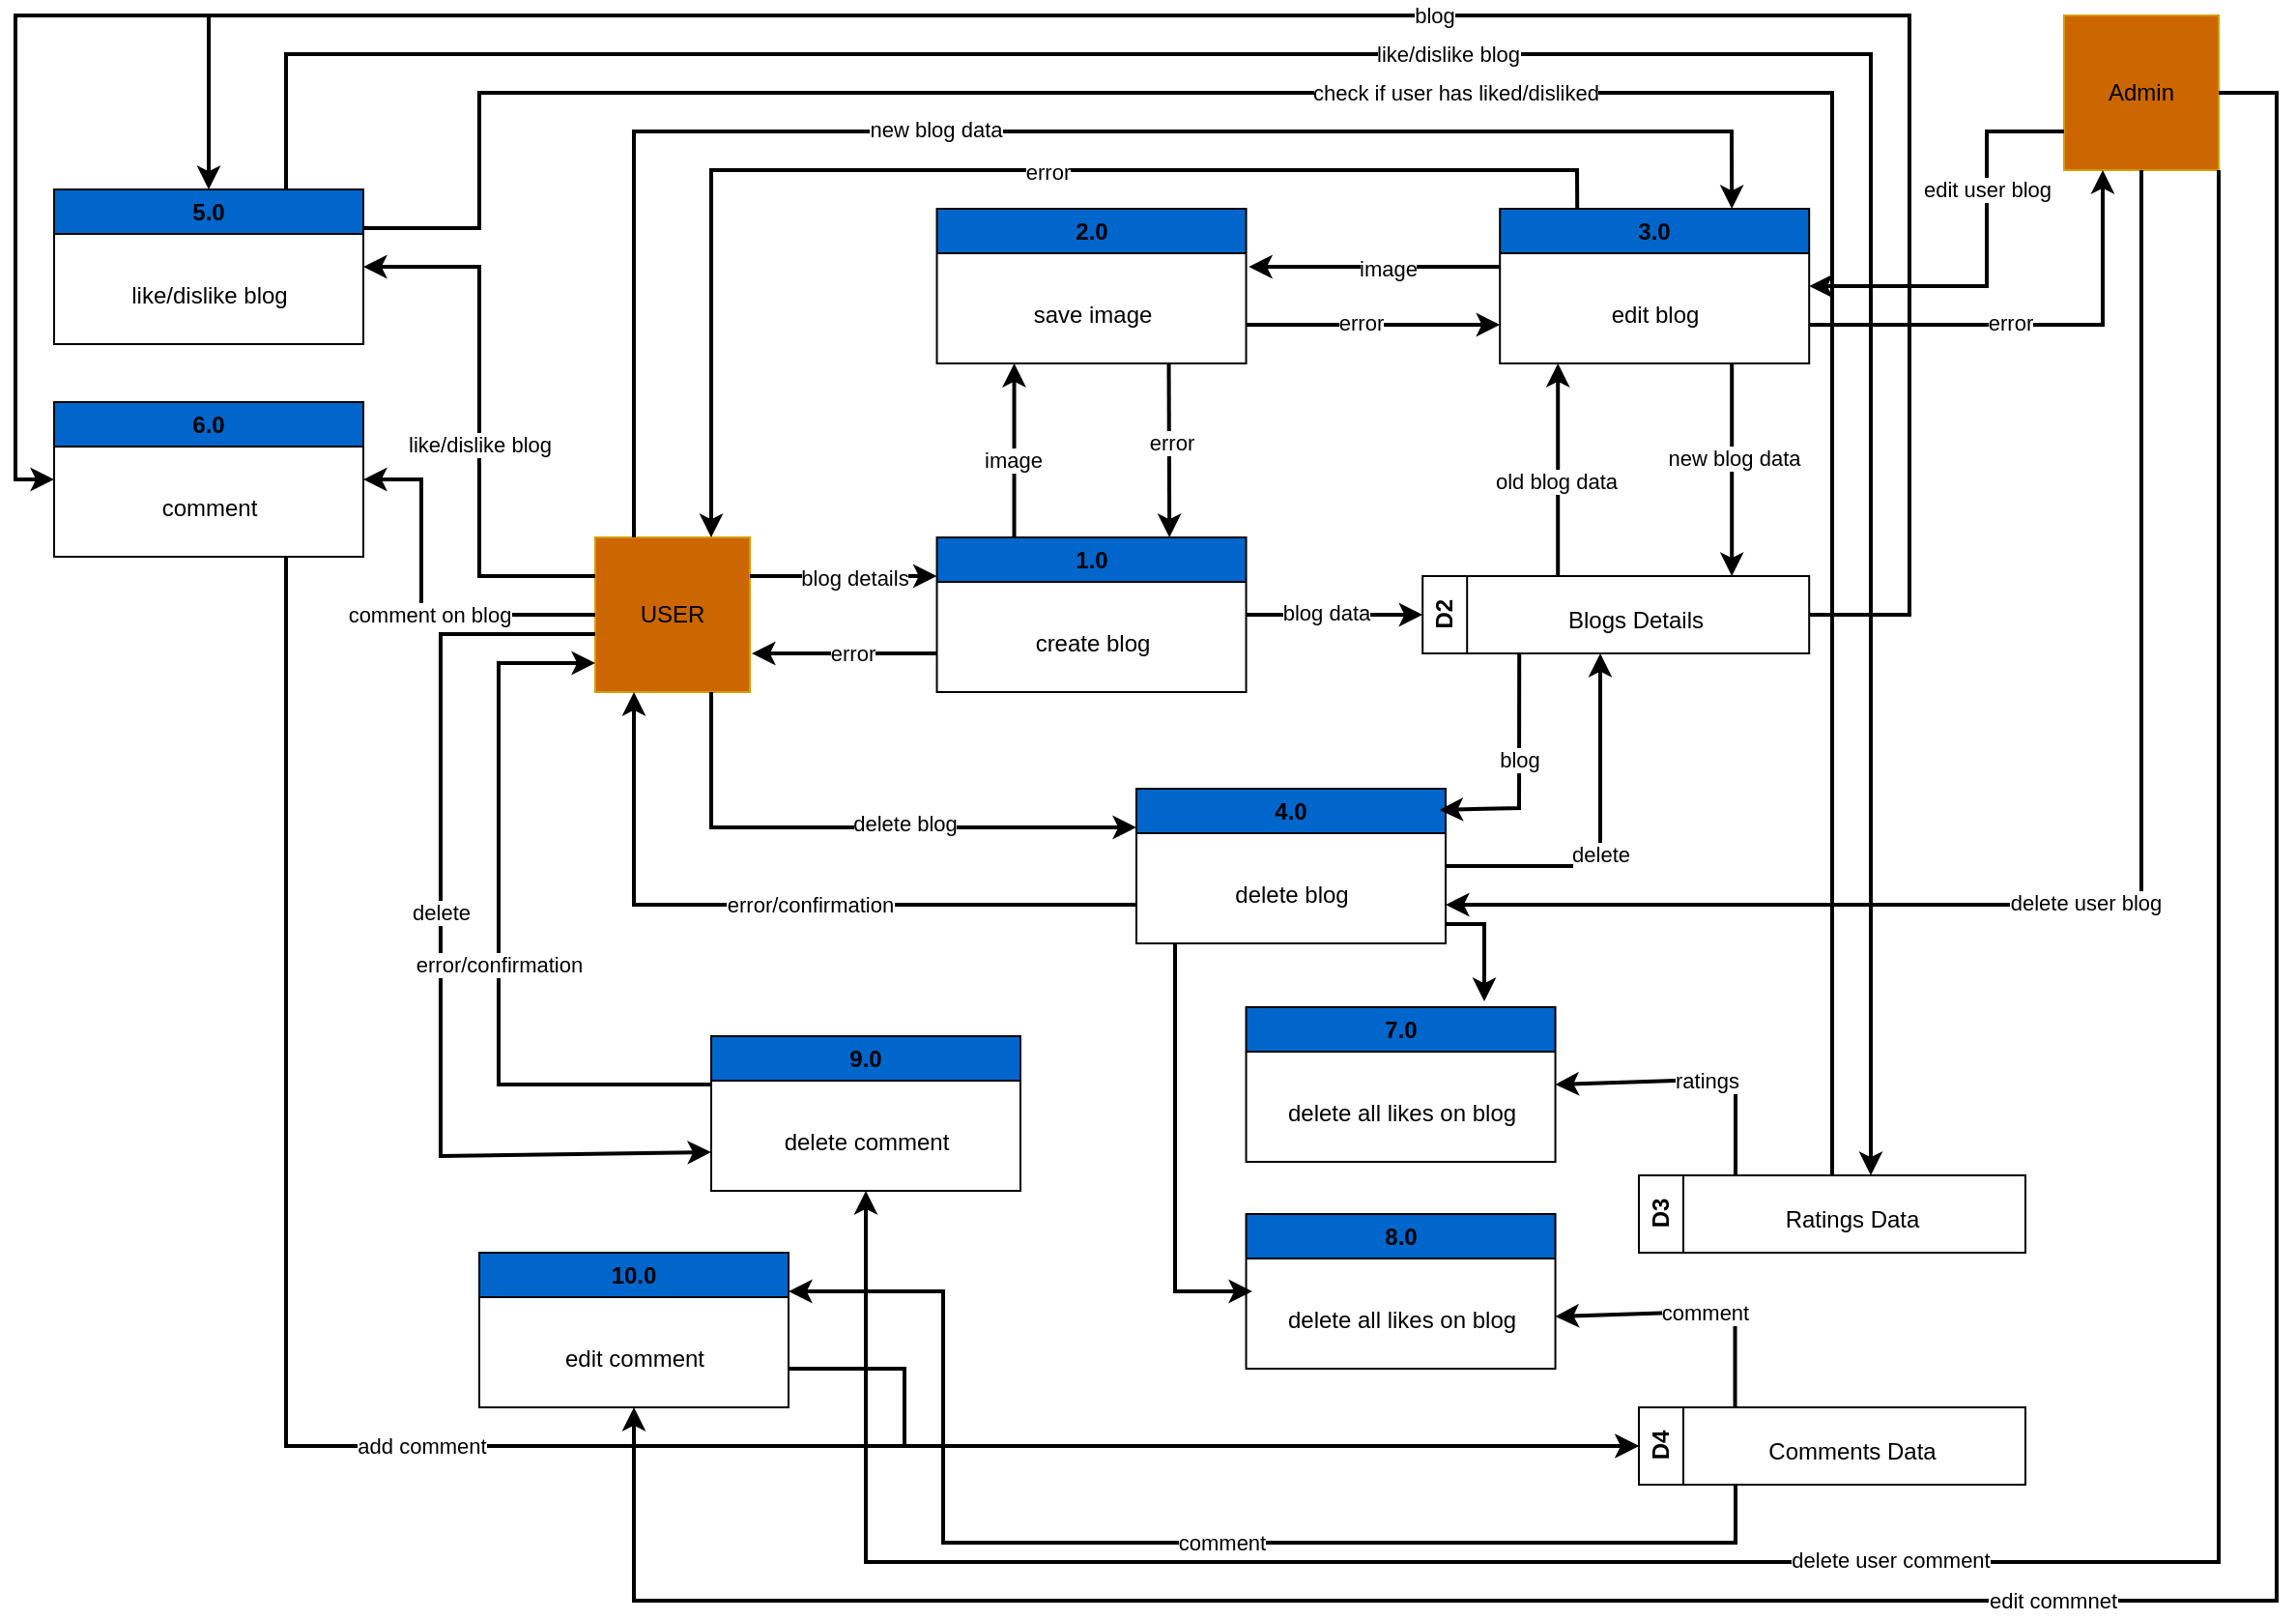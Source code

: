 <mxfile version="22.0.4" type="onedrive">
  <diagram name="Page-1" id="2JFDs4tLf4XPl8ZN76HY">
    <mxGraphModel grid="1" page="1" gridSize="10" guides="1" tooltips="1" connect="1" arrows="1" fold="1" pageScale="1" pageWidth="1654" pageHeight="1169" math="0" shadow="0">
      <root>
        <mxCell id="0" />
        <mxCell id="1" parent="0" />
        <mxCell id="KOn1nOkOw1SVRUnO-NM9-1" value="USER" style="whiteSpace=wrap;html=1;aspect=fixed;fillColor=#CC6600;strokeColor=#d79b00;" vertex="1" parent="1">
          <mxGeometry x="320" y="350" width="80" height="80" as="geometry" />
        </mxCell>
        <mxCell id="KOn1nOkOw1SVRUnO-NM9-2" value="" style="endArrow=classic;html=1;rounded=0;exitX=1;exitY=0.5;exitDx=0;exitDy=0;strokeWidth=2;entryX=0;entryY=0.25;entryDx=0;entryDy=0;" edge="1" parent="1" target="KOn1nOkOw1SVRUnO-NM9-6">
          <mxGeometry width="50" height="50" relative="1" as="geometry">
            <mxPoint x="400" y="370" as="sourcePoint" />
            <mxPoint x="600" y="370" as="targetPoint" />
            <Array as="points">
              <mxPoint x="480" y="370" />
            </Array>
          </mxGeometry>
        </mxCell>
        <mxCell id="KOn1nOkOw1SVRUnO-NM9-104" value="blog details" style="edgeLabel;html=1;align=center;verticalAlign=middle;resizable=0;points=[];" connectable="0" vertex="1" parent="KOn1nOkOw1SVRUnO-NM9-2">
          <mxGeometry x="0.105" y="-1" relative="1" as="geometry">
            <mxPoint as="offset" />
          </mxGeometry>
        </mxCell>
        <mxCell id="KOn1nOkOw1SVRUnO-NM9-6" value="1.0" style="swimlane;whiteSpace=wrap;html=1;fillColor=#0066CC;" vertex="1" parent="1">
          <mxGeometry x="496.77" y="350" width="160" height="80" as="geometry" />
        </mxCell>
        <mxCell id="KOn1nOkOw1SVRUnO-NM9-7" value="create blog" style="text;html=1;align=center;verticalAlign=middle;resizable=0;points=[];autosize=1;strokeColor=none;fillColor=none;" vertex="1" parent="KOn1nOkOw1SVRUnO-NM9-6">
          <mxGeometry x="40" y="40" width="80" height="30" as="geometry" />
        </mxCell>
        <mxCell id="KOn1nOkOw1SVRUnO-NM9-70" value="Admin" style="whiteSpace=wrap;html=1;aspect=fixed;fillColor=#CC6600;strokeColor=#d79b00;" vertex="1" parent="1">
          <mxGeometry x="1080" y="80" width="80" height="80" as="geometry" />
        </mxCell>
        <mxCell id="KOn1nOkOw1SVRUnO-NM9-95" value="D2" style="swimlane;horizontal=0;whiteSpace=wrap;html=1;startSize=23;" vertex="1" parent="1">
          <mxGeometry x="748.1" y="370" width="200" height="40" as="geometry" />
        </mxCell>
        <mxCell id="KOn1nOkOw1SVRUnO-NM9-96" value="Blogs Details" style="text;html=1;align=center;verticalAlign=middle;resizable=0;points=[];autosize=1;strokeColor=none;fillColor=none;" vertex="1" parent="1">
          <mxGeometry x="813.1" y="378" width="90" height="30" as="geometry" />
        </mxCell>
        <mxCell id="KOn1nOkOw1SVRUnO-NM9-100" value="D3" style="swimlane;horizontal=0;whiteSpace=wrap;html=1;startSize=23;" vertex="1" parent="1">
          <mxGeometry x="860" y="680" width="200" height="40" as="geometry" />
        </mxCell>
        <mxCell id="KOn1nOkOw1SVRUnO-NM9-101" value="Ratings Data" style="text;html=1;align=center;verticalAlign=middle;resizable=0;points=[];autosize=1;strokeColor=none;fillColor=none;" vertex="1" parent="1">
          <mxGeometry x="925" y="688" width="90" height="30" as="geometry" />
        </mxCell>
        <mxCell id="KOn1nOkOw1SVRUnO-NM9-102" value="D4" style="swimlane;horizontal=0;whiteSpace=wrap;html=1;startSize=23;" vertex="1" parent="1">
          <mxGeometry x="860" y="800" width="200" height="40" as="geometry" />
        </mxCell>
        <mxCell id="KOn1nOkOw1SVRUnO-NM9-103" value="Comments Data" style="text;html=1;align=center;verticalAlign=middle;resizable=0;points=[];autosize=1;strokeColor=none;fillColor=none;" vertex="1" parent="1">
          <mxGeometry x="915" y="808" width="110" height="30" as="geometry" />
        </mxCell>
        <mxCell id="KOn1nOkOw1SVRUnO-NM9-107" value="" style="endArrow=none;html=1;rounded=0;exitX=1;exitY=0.5;exitDx=0;exitDy=0;strokeWidth=2;endFill=0;startArrow=classic;startFill=1;entryX=0;entryY=0.75;entryDx=0;entryDy=0;" edge="1" parent="1" target="KOn1nOkOw1SVRUnO-NM9-6">
          <mxGeometry width="50" height="50" relative="1" as="geometry">
            <mxPoint x="401" y="410" as="sourcePoint" />
            <mxPoint x="410" y="490" as="targetPoint" />
            <Array as="points">
              <mxPoint x="481" y="410" />
            </Array>
          </mxGeometry>
        </mxCell>
        <mxCell id="KOn1nOkOw1SVRUnO-NM9-139" value="error" style="edgeLabel;html=1;align=center;verticalAlign=middle;resizable=0;points=[];" connectable="0" vertex="1" parent="KOn1nOkOw1SVRUnO-NM9-107">
          <mxGeometry x="0.087" relative="1" as="geometry">
            <mxPoint as="offset" />
          </mxGeometry>
        </mxCell>
        <mxCell id="KOn1nOkOw1SVRUnO-NM9-110" value="2.0" style="swimlane;whiteSpace=wrap;html=1;fillColor=#0066CC;" vertex="1" parent="1">
          <mxGeometry x="496.77" y="180" width="160" height="80" as="geometry" />
        </mxCell>
        <mxCell id="KOn1nOkOw1SVRUnO-NM9-111" value="save image" style="text;html=1;align=center;verticalAlign=middle;resizable=0;points=[];autosize=1;strokeColor=none;fillColor=none;" vertex="1" parent="KOn1nOkOw1SVRUnO-NM9-110">
          <mxGeometry x="40" y="40" width="80" height="30" as="geometry" />
        </mxCell>
        <mxCell id="KOn1nOkOw1SVRUnO-NM9-112" value="3.0" style="swimlane;whiteSpace=wrap;html=1;fillColor=#0066CC;" vertex="1" parent="1">
          <mxGeometry x="788.1" y="180" width="160" height="80" as="geometry" />
        </mxCell>
        <mxCell id="KOn1nOkOw1SVRUnO-NM9-113" value="edit blog" style="text;html=1;align=center;verticalAlign=middle;resizable=0;points=[];autosize=1;strokeColor=none;fillColor=none;" vertex="1" parent="KOn1nOkOw1SVRUnO-NM9-112">
          <mxGeometry x="45" y="40" width="70" height="30" as="geometry" />
        </mxCell>
        <mxCell id="KOn1nOkOw1SVRUnO-NM9-114" value="" style="endArrow=none;html=1;rounded=0;strokeWidth=2;entryX=0.75;entryY=1;entryDx=0;entryDy=0;endFill=0;startArrow=classic;startFill=1;" edge="1" parent="1" target="KOn1nOkOw1SVRUnO-NM9-110">
          <mxGeometry width="50" height="50" relative="1" as="geometry">
            <mxPoint x="617.1" y="350" as="sourcePoint" />
            <mxPoint x="837.1" y="336.67" as="targetPoint" />
            <Array as="points" />
          </mxGeometry>
        </mxCell>
        <mxCell id="KOn1nOkOw1SVRUnO-NM9-115" value="error" style="edgeLabel;html=1;align=center;verticalAlign=middle;resizable=0;points=[];" connectable="0" vertex="1" parent="KOn1nOkOw1SVRUnO-NM9-114">
          <mxGeometry x="0.105" y="-1" relative="1" as="geometry">
            <mxPoint as="offset" />
          </mxGeometry>
        </mxCell>
        <mxCell id="KOn1nOkOw1SVRUnO-NM9-116" value="" style="endArrow=none;html=1;rounded=0;exitX=0.25;exitY=1;exitDx=0;exitDy=0;strokeWidth=2;entryX=0.25;entryY=0;entryDx=0;entryDy=0;endFill=0;startArrow=classic;startFill=1;" edge="1" parent="1" source="KOn1nOkOw1SVRUnO-NM9-110" target="KOn1nOkOw1SVRUnO-NM9-6">
          <mxGeometry width="50" height="50" relative="1" as="geometry">
            <mxPoint x="398.1" y="290" as="sourcePoint" />
            <mxPoint x="547.1" y="290" as="targetPoint" />
            <Array as="points" />
          </mxGeometry>
        </mxCell>
        <mxCell id="KOn1nOkOw1SVRUnO-NM9-117" value="image" style="edgeLabel;html=1;align=center;verticalAlign=middle;resizable=0;points=[];" connectable="0" vertex="1" parent="KOn1nOkOw1SVRUnO-NM9-116">
          <mxGeometry x="0.105" y="-1" relative="1" as="geometry">
            <mxPoint as="offset" />
          </mxGeometry>
        </mxCell>
        <mxCell id="KOn1nOkOw1SVRUnO-NM9-124" value="" style="endArrow=none;html=1;rounded=0;strokeWidth=2;endFill=0;startArrow=classic;startFill=1;" edge="1" parent="1">
          <mxGeometry width="50" height="50" relative="1" as="geometry">
            <mxPoint x="658.1" y="210" as="sourcePoint" />
            <mxPoint x="788.1" y="210" as="targetPoint" />
            <Array as="points" />
          </mxGeometry>
        </mxCell>
        <mxCell id="KOn1nOkOw1SVRUnO-NM9-125" value="image" style="edgeLabel;html=1;align=center;verticalAlign=middle;resizable=0;points=[];" connectable="0" vertex="1" parent="KOn1nOkOw1SVRUnO-NM9-124">
          <mxGeometry x="0.105" y="-1" relative="1" as="geometry">
            <mxPoint as="offset" />
          </mxGeometry>
        </mxCell>
        <mxCell id="KOn1nOkOw1SVRUnO-NM9-126" value="" style="endArrow=none;html=1;rounded=0;strokeWidth=2;entryX=1;entryY=0.75;entryDx=0;entryDy=0;endFill=0;startArrow=classic;startFill=1;exitX=0;exitY=0.75;exitDx=0;exitDy=0;" edge="1" parent="1" source="KOn1nOkOw1SVRUnO-NM9-112" target="KOn1nOkOw1SVRUnO-NM9-110">
          <mxGeometry width="50" height="50" relative="1" as="geometry">
            <mxPoint x="718.1" y="310" as="sourcePoint" />
            <mxPoint x="718.1" y="220" as="targetPoint" />
            <Array as="points" />
          </mxGeometry>
        </mxCell>
        <mxCell id="KOn1nOkOw1SVRUnO-NM9-127" value="error" style="edgeLabel;html=1;align=center;verticalAlign=middle;resizable=0;points=[];" connectable="0" vertex="1" parent="KOn1nOkOw1SVRUnO-NM9-126">
          <mxGeometry x="0.105" y="-1" relative="1" as="geometry">
            <mxPoint as="offset" />
          </mxGeometry>
        </mxCell>
        <mxCell id="KOn1nOkOw1SVRUnO-NM9-128" value="" style="endArrow=none;html=1;rounded=0;strokeWidth=2;entryX=0.25;entryY=0;entryDx=0;entryDy=0;endFill=0;startArrow=classic;startFill=1;exitX=0.75;exitY=0;exitDx=0;exitDy=0;" edge="1" parent="1" source="KOn1nOkOw1SVRUnO-NM9-1" target="KOn1nOkOw1SVRUnO-NM9-112">
          <mxGeometry width="50" height="50" relative="1" as="geometry">
            <mxPoint x="1031" y="100" as="sourcePoint" />
            <mxPoint x="900" y="100" as="targetPoint" />
            <Array as="points">
              <mxPoint x="380" y="160" />
              <mxPoint x="828" y="160" />
            </Array>
          </mxGeometry>
        </mxCell>
        <mxCell id="KOn1nOkOw1SVRUnO-NM9-129" value="error" style="edgeLabel;html=1;align=center;verticalAlign=middle;resizable=0;points=[];" connectable="0" vertex="1" parent="KOn1nOkOw1SVRUnO-NM9-128">
          <mxGeometry x="0.105" y="-1" relative="1" as="geometry">
            <mxPoint as="offset" />
          </mxGeometry>
        </mxCell>
        <mxCell id="KOn1nOkOw1SVRUnO-NM9-130" value="" style="endArrow=none;html=1;rounded=0;strokeWidth=2;endFill=0;startArrow=classic;startFill=1;exitX=0.75;exitY=0;exitDx=0;exitDy=0;entryX=0.25;entryY=0;entryDx=0;entryDy=0;" edge="1" parent="1" source="KOn1nOkOw1SVRUnO-NM9-112" target="KOn1nOkOw1SVRUnO-NM9-1">
          <mxGeometry width="50" height="50" relative="1" as="geometry">
            <mxPoint x="860" y="260" as="sourcePoint" />
            <mxPoint x="520" y="80" as="targetPoint" />
            <Array as="points">
              <mxPoint x="908" y="140" />
              <mxPoint x="340" y="140" />
            </Array>
          </mxGeometry>
        </mxCell>
        <mxCell id="KOn1nOkOw1SVRUnO-NM9-131" value="new blog data" style="edgeLabel;html=1;align=center;verticalAlign=middle;resizable=0;points=[];" connectable="0" vertex="1" parent="KOn1nOkOw1SVRUnO-NM9-130">
          <mxGeometry x="0.105" y="-1" relative="1" as="geometry">
            <mxPoint as="offset" />
          </mxGeometry>
        </mxCell>
        <mxCell id="KOn1nOkOw1SVRUnO-NM9-132" value="" style="endArrow=none;html=1;rounded=0;strokeWidth=2;endFill=0;startArrow=classic;startFill=1;" edge="1" parent="1">
          <mxGeometry width="50" height="50" relative="1" as="geometry">
            <mxPoint x="818.1" y="260" as="sourcePoint" />
            <mxPoint x="818.1" y="370" as="targetPoint" />
            <Array as="points" />
          </mxGeometry>
        </mxCell>
        <mxCell id="KOn1nOkOw1SVRUnO-NM9-133" value="old blog data" style="edgeLabel;html=1;align=center;verticalAlign=middle;resizable=0;points=[];" connectable="0" vertex="1" parent="KOn1nOkOw1SVRUnO-NM9-132">
          <mxGeometry x="0.105" y="-1" relative="1" as="geometry">
            <mxPoint as="offset" />
          </mxGeometry>
        </mxCell>
        <mxCell id="KOn1nOkOw1SVRUnO-NM9-134" value="" style="endArrow=none;html=1;rounded=0;strokeWidth=2;endFill=0;startArrow=classic;startFill=1;entryX=0.75;entryY=1;entryDx=0;entryDy=0;" edge="1" parent="1" target="KOn1nOkOw1SVRUnO-NM9-112">
          <mxGeometry width="50" height="50" relative="1" as="geometry">
            <mxPoint x="908.1" y="370" as="sourcePoint" />
            <mxPoint x="898.1" y="290" as="targetPoint" />
            <Array as="points" />
          </mxGeometry>
        </mxCell>
        <mxCell id="KOn1nOkOw1SVRUnO-NM9-135" value="new blog data" style="edgeLabel;html=1;align=center;verticalAlign=middle;resizable=0;points=[];" connectable="0" vertex="1" parent="KOn1nOkOw1SVRUnO-NM9-134">
          <mxGeometry x="0.105" y="-1" relative="1" as="geometry">
            <mxPoint as="offset" />
          </mxGeometry>
        </mxCell>
        <mxCell id="KOn1nOkOw1SVRUnO-NM9-136" value="" style="endArrow=none;html=1;rounded=0;strokeWidth=2;entryX=1;entryY=0.5;entryDx=0;entryDy=0;endFill=0;startArrow=classic;startFill=1;exitX=0;exitY=0.5;exitDx=0;exitDy=0;" edge="1" parent="1" source="KOn1nOkOw1SVRUnO-NM9-95" target="KOn1nOkOw1SVRUnO-NM9-6">
          <mxGeometry width="50" height="50" relative="1" as="geometry">
            <mxPoint x="868.1" y="280" as="sourcePoint" />
            <mxPoint x="868.1" y="390" as="targetPoint" />
            <Array as="points" />
          </mxGeometry>
        </mxCell>
        <mxCell id="KOn1nOkOw1SVRUnO-NM9-137" value="blog data" style="edgeLabel;html=1;align=center;verticalAlign=middle;resizable=0;points=[];" connectable="0" vertex="1" parent="KOn1nOkOw1SVRUnO-NM9-136">
          <mxGeometry x="0.105" y="-1" relative="1" as="geometry">
            <mxPoint as="offset" />
          </mxGeometry>
        </mxCell>
        <mxCell id="KOn1nOkOw1SVRUnO-NM9-140" value="" style="endArrow=classic;html=1;rounded=0;exitX=0.75;exitY=1;exitDx=0;exitDy=0;entryX=0;entryY=0.25;entryDx=0;entryDy=0;strokeWidth=2;" edge="1" parent="1" source="KOn1nOkOw1SVRUnO-NM9-1" target="KOn1nOkOw1SVRUnO-NM9-141">
          <mxGeometry width="50" height="50" relative="1" as="geometry">
            <mxPoint x="570" y="530" as="sourcePoint" />
            <mxPoint x="500" y="500" as="targetPoint" />
            <Array as="points">
              <mxPoint x="380" y="500" />
            </Array>
          </mxGeometry>
        </mxCell>
        <mxCell id="KOn1nOkOw1SVRUnO-NM9-143" value="delete blog" style="edgeLabel;html=1;align=center;verticalAlign=middle;resizable=0;points=[];" connectable="0" vertex="1" parent="KOn1nOkOw1SVRUnO-NM9-140">
          <mxGeometry x="0.173" y="2" relative="1" as="geometry">
            <mxPoint as="offset" />
          </mxGeometry>
        </mxCell>
        <mxCell id="KOn1nOkOw1SVRUnO-NM9-141" value="4.0" style="swimlane;whiteSpace=wrap;html=1;fillColor=#0066CC;startSize=23;" vertex="1" parent="1">
          <mxGeometry x="600" y="480" width="160" height="80" as="geometry" />
        </mxCell>
        <mxCell id="KOn1nOkOw1SVRUnO-NM9-142" value="delete blog" style="text;html=1;align=center;verticalAlign=middle;resizable=0;points=[];autosize=1;strokeColor=none;fillColor=none;" vertex="1" parent="KOn1nOkOw1SVRUnO-NM9-141">
          <mxGeometry x="40" y="40" width="80" height="30" as="geometry" />
        </mxCell>
        <mxCell id="KOn1nOkOw1SVRUnO-NM9-144" value="" style="endArrow=none;html=1;rounded=0;exitX=0.25;exitY=1;exitDx=0;exitDy=0;strokeWidth=2;endFill=0;startArrow=classic;startFill=1;entryX=0;entryY=0.75;entryDx=0;entryDy=0;" edge="1" parent="1" source="KOn1nOkOw1SVRUnO-NM9-1">
          <mxGeometry width="50" height="50" relative="1" as="geometry">
            <mxPoint x="504" y="540" as="sourcePoint" />
            <mxPoint x="600" y="540" as="targetPoint" />
            <Array as="points">
              <mxPoint x="340" y="540" />
              <mxPoint x="584" y="540" />
            </Array>
          </mxGeometry>
        </mxCell>
        <mxCell id="KOn1nOkOw1SVRUnO-NM9-145" value="error/confirmation" style="edgeLabel;html=1;align=center;verticalAlign=middle;resizable=0;points=[];" connectable="0" vertex="1" parent="KOn1nOkOw1SVRUnO-NM9-144">
          <mxGeometry x="0.087" relative="1" as="geometry">
            <mxPoint as="offset" />
          </mxGeometry>
        </mxCell>
        <mxCell id="KOn1nOkOw1SVRUnO-NM9-146" value="" style="endArrow=none;html=1;rounded=0;strokeWidth=2;endFill=0;startArrow=classic;startFill=1;entryX=0.25;entryY=1;entryDx=0;entryDy=0;exitX=0.98;exitY=0.137;exitDx=0;exitDy=0;exitPerimeter=0;" edge="1" parent="1" source="KOn1nOkOw1SVRUnO-NM9-141" target="KOn1nOkOw1SVRUnO-NM9-95">
          <mxGeometry width="50" height="50" relative="1" as="geometry">
            <mxPoint x="760" y="510" as="sourcePoint" />
            <mxPoint x="800" y="420" as="targetPoint" />
            <Array as="points">
              <mxPoint x="798" y="490" />
            </Array>
          </mxGeometry>
        </mxCell>
        <mxCell id="KOn1nOkOw1SVRUnO-NM9-147" value="blog" style="edgeLabel;html=1;align=center;verticalAlign=middle;resizable=0;points=[];" connectable="0" vertex="1" parent="KOn1nOkOw1SVRUnO-NM9-146">
          <mxGeometry x="0.087" relative="1" as="geometry">
            <mxPoint as="offset" />
          </mxGeometry>
        </mxCell>
        <mxCell id="KOn1nOkOw1SVRUnO-NM9-148" value="" style="endArrow=none;html=1;rounded=0;strokeWidth=2;endFill=0;startArrow=classic;startFill=1;entryX=1;entryY=0.5;entryDx=0;entryDy=0;" edge="1" parent="1" target="KOn1nOkOw1SVRUnO-NM9-141">
          <mxGeometry width="50" height="50" relative="1" as="geometry">
            <mxPoint x="840" y="410" as="sourcePoint" />
            <mxPoint x="527" y="440" as="targetPoint" />
            <Array as="points">
              <mxPoint x="840" y="520" />
            </Array>
          </mxGeometry>
        </mxCell>
        <mxCell id="KOn1nOkOw1SVRUnO-NM9-149" value="delete" style="edgeLabel;html=1;align=center;verticalAlign=middle;resizable=0;points=[];" connectable="0" vertex="1" parent="KOn1nOkOw1SVRUnO-NM9-148">
          <mxGeometry x="0.087" relative="1" as="geometry">
            <mxPoint as="offset" />
          </mxGeometry>
        </mxCell>
        <mxCell id="KOn1nOkOw1SVRUnO-NM9-150" value="" style="endArrow=none;html=1;rounded=0;strokeWidth=2;endFill=0;startArrow=classic;startFill=1;entryX=0;entryY=0.25;entryDx=0;entryDy=0;" edge="1" parent="1" target="KOn1nOkOw1SVRUnO-NM9-1">
          <mxGeometry width="50" height="50" relative="1" as="geometry">
            <mxPoint x="200" y="210" as="sourcePoint" />
            <mxPoint x="320" y="370" as="targetPoint" />
            <Array as="points">
              <mxPoint x="260" y="210" />
              <mxPoint x="260" y="370" />
              <mxPoint x="304" y="370" />
            </Array>
          </mxGeometry>
        </mxCell>
        <mxCell id="KOn1nOkOw1SVRUnO-NM9-151" value="like/dislike blog" style="edgeLabel;html=1;align=center;verticalAlign=middle;resizable=0;points=[];" connectable="0" vertex="1" parent="KOn1nOkOw1SVRUnO-NM9-150">
          <mxGeometry x="0.087" relative="1" as="geometry">
            <mxPoint as="offset" />
          </mxGeometry>
        </mxCell>
        <mxCell id="KOn1nOkOw1SVRUnO-NM9-152" value="5.0" style="swimlane;whiteSpace=wrap;html=1;fillColor=#0066CC;startSize=23;" vertex="1" parent="1">
          <mxGeometry x="40" y="170" width="160" height="80" as="geometry" />
        </mxCell>
        <mxCell id="KOn1nOkOw1SVRUnO-NM9-153" value="like/dislike blog" style="text;html=1;align=center;verticalAlign=middle;resizable=0;points=[];autosize=1;strokeColor=none;fillColor=none;" vertex="1" parent="KOn1nOkOw1SVRUnO-NM9-152">
          <mxGeometry x="30" y="40" width="100" height="30" as="geometry" />
        </mxCell>
        <mxCell id="KOn1nOkOw1SVRUnO-NM9-154" value="" style="endArrow=none;html=1;rounded=0;strokeWidth=2;endFill=0;startArrow=none;startFill=0;entryX=1;entryY=0.25;entryDx=0;entryDy=0;exitX=0.5;exitY=0;exitDx=0;exitDy=0;" edge="1" parent="1" source="KOn1nOkOw1SVRUnO-NM9-100" target="KOn1nOkOw1SVRUnO-NM9-152">
          <mxGeometry width="50" height="50" relative="1" as="geometry">
            <mxPoint x="960" y="550" as="sourcePoint" />
            <mxPoint x="240" y="170" as="targetPoint" />
            <Array as="points">
              <mxPoint x="960" y="120" />
              <mxPoint x="730" y="120" />
              <mxPoint x="260" y="120" />
              <mxPoint x="260" y="190" />
            </Array>
          </mxGeometry>
        </mxCell>
        <mxCell id="KOn1nOkOw1SVRUnO-NM9-155" value="check if user has liked/disliked" style="edgeLabel;html=1;align=center;verticalAlign=middle;resizable=0;points=[];" connectable="0" vertex="1" parent="KOn1nOkOw1SVRUnO-NM9-154">
          <mxGeometry x="0.087" relative="1" as="geometry">
            <mxPoint as="offset" />
          </mxGeometry>
        </mxCell>
        <mxCell id="KOn1nOkOw1SVRUnO-NM9-158" value="" style="endArrow=none;html=1;rounded=0;strokeWidth=2;endFill=0;startArrow=classic;startFill=1;entryX=0.75;entryY=0;entryDx=0;entryDy=0;" edge="1" parent="1" target="KOn1nOkOw1SVRUnO-NM9-152">
          <mxGeometry width="50" height="50" relative="1" as="geometry">
            <mxPoint x="980" y="680" as="sourcePoint" />
            <mxPoint x="180" y="130" as="targetPoint" />
            <Array as="points">
              <mxPoint x="980" y="100" />
              <mxPoint x="160" y="100" />
            </Array>
          </mxGeometry>
        </mxCell>
        <mxCell id="KOn1nOkOw1SVRUnO-NM9-159" value="like/dislike blog" style="edgeLabel;html=1;align=center;verticalAlign=middle;resizable=0;points=[];" connectable="0" vertex="1" parent="KOn1nOkOw1SVRUnO-NM9-158">
          <mxGeometry x="0.087" relative="1" as="geometry">
            <mxPoint as="offset" />
          </mxGeometry>
        </mxCell>
        <mxCell id="KOn1nOkOw1SVRUnO-NM9-160" value="" style="endArrow=none;html=1;rounded=0;strokeWidth=2;endFill=0;startArrow=classic;startFill=1;entryX=1;entryY=0.5;entryDx=0;entryDy=0;exitX=0.5;exitY=0;exitDx=0;exitDy=0;" edge="1" parent="1" source="KOn1nOkOw1SVRUnO-NM9-152" target="KOn1nOkOw1SVRUnO-NM9-95">
          <mxGeometry width="50" height="50" relative="1" as="geometry">
            <mxPoint x="90" y="80" as="sourcePoint" />
            <mxPoint x="1090.5" y="378" as="targetPoint" />
            <Array as="points">
              <mxPoint x="120" y="80" />
              <mxPoint x="1000" y="80" />
              <mxPoint x="1000" y="390" />
            </Array>
          </mxGeometry>
        </mxCell>
        <mxCell id="KOn1nOkOw1SVRUnO-NM9-161" value="blog" style="edgeLabel;html=1;align=center;verticalAlign=middle;resizable=0;points=[];" connectable="0" vertex="1" parent="KOn1nOkOw1SVRUnO-NM9-160">
          <mxGeometry x="0.087" relative="1" as="geometry">
            <mxPoint as="offset" />
          </mxGeometry>
        </mxCell>
        <mxCell id="KOn1nOkOw1SVRUnO-NM9-166" value="7.0" style="swimlane;whiteSpace=wrap;html=1;fillColor=#0066CC;startSize=23;" vertex="1" parent="1">
          <mxGeometry x="656.77" y="593" width="160" height="80" as="geometry" />
        </mxCell>
        <mxCell id="KOn1nOkOw1SVRUnO-NM9-167" value="delete all likes on blog" style="text;html=1;align=center;verticalAlign=middle;resizable=0;points=[];autosize=1;strokeColor=none;fillColor=none;" vertex="1" parent="KOn1nOkOw1SVRUnO-NM9-166">
          <mxGeometry x="10" y="40" width="140" height="30" as="geometry" />
        </mxCell>
        <mxCell id="KOn1nOkOw1SVRUnO-NM9-168" value="" style="endArrow=none;html=1;rounded=0;strokeWidth=2;endFill=0;startArrow=classic;startFill=1;entryX=0.25;entryY=0;entryDx=0;entryDy=0;exitX=1;exitY=0.5;exitDx=0;exitDy=0;" edge="1" parent="1" source="KOn1nOkOw1SVRUnO-NM9-166" target="KOn1nOkOw1SVRUnO-NM9-100">
          <mxGeometry width="50" height="50" relative="1" as="geometry">
            <mxPoint x="847.6" y="631" as="sourcePoint" />
            <mxPoint x="888.6" y="550" as="targetPoint" />
            <Array as="points">
              <mxPoint x="910" y="630" />
            </Array>
          </mxGeometry>
        </mxCell>
        <mxCell id="KOn1nOkOw1SVRUnO-NM9-169" value="ratings" style="edgeLabel;html=1;align=center;verticalAlign=middle;resizable=0;points=[];" connectable="0" vertex="1" parent="KOn1nOkOw1SVRUnO-NM9-168">
          <mxGeometry x="0.087" relative="1" as="geometry">
            <mxPoint as="offset" />
          </mxGeometry>
        </mxCell>
        <mxCell id="KOn1nOkOw1SVRUnO-NM9-170" value="" style="endArrow=classic;html=1;rounded=0;strokeWidth=2;" edge="1" parent="1">
          <mxGeometry width="50" height="50" relative="1" as="geometry">
            <mxPoint x="760" y="550" as="sourcePoint" />
            <mxPoint x="780" y="590" as="targetPoint" />
            <Array as="points">
              <mxPoint x="780" y="550" />
            </Array>
          </mxGeometry>
        </mxCell>
        <mxCell id="KOn1nOkOw1SVRUnO-NM9-171" value="" style="endArrow=none;html=1;rounded=0;strokeWidth=2;entryX=1;entryY=0.75;entryDx=0;entryDy=0;endFill=0;startArrow=classic;startFill=1;exitX=0.25;exitY=1;exitDx=0;exitDy=0;" edge="1" parent="1" source="KOn1nOkOw1SVRUnO-NM9-70" target="KOn1nOkOw1SVRUnO-NM9-112">
          <mxGeometry width="50" height="50" relative="1" as="geometry">
            <mxPoint x="1100" y="240" as="sourcePoint" />
            <mxPoint x="1070" y="230" as="targetPoint" />
            <Array as="points">
              <mxPoint x="1100" y="240" />
            </Array>
          </mxGeometry>
        </mxCell>
        <mxCell id="KOn1nOkOw1SVRUnO-NM9-172" value="error" style="edgeLabel;html=1;align=center;verticalAlign=middle;resizable=0;points=[];" connectable="0" vertex="1" parent="KOn1nOkOw1SVRUnO-NM9-171">
          <mxGeometry x="0.105" y="-1" relative="1" as="geometry">
            <mxPoint as="offset" />
          </mxGeometry>
        </mxCell>
        <mxCell id="KOn1nOkOw1SVRUnO-NM9-173" value="" style="endArrow=classic;html=1;rounded=0;strokeWidth=2;entryX=1;entryY=0.5;entryDx=0;entryDy=0;endFill=1;startArrow=none;startFill=0;exitX=0;exitY=0.75;exitDx=0;exitDy=0;" edge="1" parent="1" source="KOn1nOkOw1SVRUnO-NM9-70" target="KOn1nOkOw1SVRUnO-NM9-112">
          <mxGeometry width="50" height="50" relative="1" as="geometry">
            <mxPoint x="1002" y="120" as="sourcePoint" />
            <mxPoint x="920" y="220" as="targetPoint" />
            <Array as="points">
              <mxPoint x="1040" y="140" />
              <mxPoint x="1040" y="220" />
            </Array>
          </mxGeometry>
        </mxCell>
        <mxCell id="KOn1nOkOw1SVRUnO-NM9-174" value="edit user blog" style="edgeLabel;html=1;align=center;verticalAlign=middle;resizable=0;points=[];" connectable="0" vertex="1" parent="KOn1nOkOw1SVRUnO-NM9-173">
          <mxGeometry x="0.105" y="-1" relative="1" as="geometry">
            <mxPoint x="1" y="-47" as="offset" />
          </mxGeometry>
        </mxCell>
        <mxCell id="KOn1nOkOw1SVRUnO-NM9-176" value="" style="endArrow=classic;html=1;rounded=0;strokeWidth=2;endFill=1;startArrow=none;startFill=0;exitX=0.5;exitY=1;exitDx=0;exitDy=0;entryX=1;entryY=0.75;entryDx=0;entryDy=0;" edge="1" parent="1" source="KOn1nOkOw1SVRUnO-NM9-70" target="KOn1nOkOw1SVRUnO-NM9-141">
          <mxGeometry width="50" height="50" relative="1" as="geometry">
            <mxPoint x="1160" y="228" as="sourcePoint" />
            <mxPoint x="1040" y="630" as="targetPoint" />
            <Array as="points">
              <mxPoint x="1120" y="540" />
            </Array>
          </mxGeometry>
        </mxCell>
        <mxCell id="KOn1nOkOw1SVRUnO-NM9-177" value="delete user blog" style="edgeLabel;html=1;align=center;verticalAlign=middle;resizable=0;points=[];" connectable="0" vertex="1" parent="KOn1nOkOw1SVRUnO-NM9-176">
          <mxGeometry x="0.105" y="-1" relative="1" as="geometry">
            <mxPoint as="offset" />
          </mxGeometry>
        </mxCell>
        <mxCell id="KOn1nOkOw1SVRUnO-NM9-178" value="" style="endArrow=none;html=1;rounded=0;strokeWidth=2;endFill=0;startArrow=classic;startFill=1;entryX=0;entryY=0.5;entryDx=0;entryDy=0;exitX=1;exitY=0.5;exitDx=0;exitDy=0;" edge="1" parent="1" source="KOn1nOkOw1SVRUnO-NM9-180" target="KOn1nOkOw1SVRUnO-NM9-1">
          <mxGeometry width="50" height="50" relative="1" as="geometry">
            <mxPoint x="210" y="320" as="sourcePoint" />
            <mxPoint x="320" y="400" as="targetPoint" />
            <Array as="points">
              <mxPoint x="230" y="320" />
              <mxPoint x="230" y="390" />
            </Array>
          </mxGeometry>
        </mxCell>
        <mxCell id="KOn1nOkOw1SVRUnO-NM9-179" value="comment on blog" style="edgeLabel;html=1;align=center;verticalAlign=middle;resizable=0;points=[];" connectable="0" vertex="1" parent="KOn1nOkOw1SVRUnO-NM9-178">
          <mxGeometry x="0.087" relative="1" as="geometry">
            <mxPoint as="offset" />
          </mxGeometry>
        </mxCell>
        <mxCell id="KOn1nOkOw1SVRUnO-NM9-180" value="6.0" style="swimlane;whiteSpace=wrap;html=1;fillColor=#0066CC;startSize=23;" vertex="1" parent="1">
          <mxGeometry x="40" y="280" width="160" height="80" as="geometry" />
        </mxCell>
        <mxCell id="KOn1nOkOw1SVRUnO-NM9-181" value="comment" style="text;html=1;align=center;verticalAlign=middle;resizable=0;points=[];autosize=1;strokeColor=none;fillColor=none;" vertex="1" parent="KOn1nOkOw1SVRUnO-NM9-180">
          <mxGeometry x="45" y="40" width="70" height="30" as="geometry" />
        </mxCell>
        <mxCell id="KOn1nOkOw1SVRUnO-NM9-182" value="" style="endArrow=none;html=1;rounded=0;strokeWidth=2;endFill=0;startArrow=classic;startFill=1;exitX=0;exitY=0.5;exitDx=0;exitDy=0;" edge="1" parent="1" source="KOn1nOkOw1SVRUnO-NM9-180">
          <mxGeometry width="50" height="50" relative="1" as="geometry">
            <mxPoint x="70" y="420" as="sourcePoint" />
            <mxPoint x="120" y="80" as="targetPoint" />
            <Array as="points">
              <mxPoint x="20" y="320" />
              <mxPoint x="20" y="80" />
            </Array>
          </mxGeometry>
        </mxCell>
        <mxCell id="KOn1nOkOw1SVRUnO-NM9-185" value="" style="endArrow=classic;html=1;rounded=0;strokeWidth=2;" edge="1" parent="1">
          <mxGeometry width="50" height="50" relative="1" as="geometry">
            <mxPoint x="620" y="560" as="sourcePoint" />
            <mxPoint x="660" y="740" as="targetPoint" />
            <Array as="points">
              <mxPoint x="620" y="740" />
            </Array>
          </mxGeometry>
        </mxCell>
        <mxCell id="KOn1nOkOw1SVRUnO-NM9-186" value="8.0" style="swimlane;whiteSpace=wrap;html=1;fillColor=#0066CC;startSize=23;" vertex="1" parent="1">
          <mxGeometry x="656.77" y="700" width="160" height="80" as="geometry" />
        </mxCell>
        <mxCell id="KOn1nOkOw1SVRUnO-NM9-187" value="delete all likes on blog" style="text;html=1;align=center;verticalAlign=middle;resizable=0;points=[];autosize=1;strokeColor=none;fillColor=none;" vertex="1" parent="KOn1nOkOw1SVRUnO-NM9-186">
          <mxGeometry x="10" y="40" width="140" height="30" as="geometry" />
        </mxCell>
        <mxCell id="KOn1nOkOw1SVRUnO-NM9-189" value="" style="endArrow=none;html=1;rounded=0;strokeWidth=2;endFill=0;startArrow=classic;startFill=1;entryX=0.25;entryY=0;entryDx=0;entryDy=0;exitX=1;exitY=0.5;exitDx=0;exitDy=0;" edge="1" parent="1">
          <mxGeometry width="50" height="50" relative="1" as="geometry">
            <mxPoint x="816.77" y="753" as="sourcePoint" />
            <mxPoint x="909.77" y="800" as="targetPoint" />
            <Array as="points">
              <mxPoint x="909.77" y="750" />
            </Array>
          </mxGeometry>
        </mxCell>
        <mxCell id="KOn1nOkOw1SVRUnO-NM9-190" value="comment" style="edgeLabel;html=1;align=center;verticalAlign=middle;resizable=0;points=[];" connectable="0" vertex="1" parent="KOn1nOkOw1SVRUnO-NM9-189">
          <mxGeometry x="0.087" relative="1" as="geometry">
            <mxPoint as="offset" />
          </mxGeometry>
        </mxCell>
        <mxCell id="KOn1nOkOw1SVRUnO-NM9-191" value="9.0" style="swimlane;whiteSpace=wrap;html=1;fillColor=#0066CC;startSize=23;" vertex="1" parent="1">
          <mxGeometry x="380" y="608" width="160" height="80" as="geometry" />
        </mxCell>
        <mxCell id="KOn1nOkOw1SVRUnO-NM9-192" value="delete comment" style="text;html=1;align=center;verticalAlign=middle;resizable=0;points=[];autosize=1;strokeColor=none;fillColor=none;" vertex="1" parent="KOn1nOkOw1SVRUnO-NM9-191">
          <mxGeometry x="25" y="40" width="110" height="30" as="geometry" />
        </mxCell>
        <mxCell id="KOn1nOkOw1SVRUnO-NM9-194" value="" style="endArrow=none;html=1;rounded=0;strokeWidth=2;endFill=0;startArrow=classic;startFill=1;exitX=0;exitY=0.75;exitDx=0;exitDy=0;" edge="1" parent="1" source="KOn1nOkOw1SVRUnO-NM9-191">
          <mxGeometry width="50" height="50" relative="1" as="geometry">
            <mxPoint x="210" y="330" as="sourcePoint" />
            <mxPoint x="320" y="400" as="targetPoint" />
            <Array as="points">
              <mxPoint x="240" y="670" />
              <mxPoint x="240" y="400" />
            </Array>
          </mxGeometry>
        </mxCell>
        <mxCell id="KOn1nOkOw1SVRUnO-NM9-195" value="delete" style="edgeLabel;html=1;align=center;verticalAlign=middle;resizable=0;points=[];" connectable="0" vertex="1" parent="KOn1nOkOw1SVRUnO-NM9-194">
          <mxGeometry x="0.087" relative="1" as="geometry">
            <mxPoint as="offset" />
          </mxGeometry>
        </mxCell>
        <mxCell id="KOn1nOkOw1SVRUnO-NM9-196" value="" style="endArrow=none;html=1;rounded=0;exitX=0;exitY=0.75;exitDx=0;exitDy=0;strokeWidth=2;endFill=0;startArrow=classic;startFill=1;entryX=0;entryY=0.25;entryDx=0;entryDy=0;" edge="1" parent="1">
          <mxGeometry width="50" height="50" relative="1" as="geometry">
            <mxPoint x="320" y="415" as="sourcePoint" />
            <mxPoint x="380" y="633" as="targetPoint" />
            <Array as="points">
              <mxPoint x="270" y="415" />
              <mxPoint x="270" y="633" />
            </Array>
          </mxGeometry>
        </mxCell>
        <mxCell id="KOn1nOkOw1SVRUnO-NM9-197" value="error/confirmation" style="edgeLabel;html=1;align=center;verticalAlign=middle;resizable=0;points=[];" connectable="0" vertex="1" parent="KOn1nOkOw1SVRUnO-NM9-196">
          <mxGeometry x="0.087" relative="1" as="geometry">
            <mxPoint as="offset" />
          </mxGeometry>
        </mxCell>
        <mxCell id="KOn1nOkOw1SVRUnO-NM9-198" value="" style="endArrow=classic;html=1;rounded=0;strokeWidth=2;endFill=1;startArrow=none;startFill=0;exitX=1;exitY=1;exitDx=0;exitDy=0;entryX=0.5;entryY=1;entryDx=0;entryDy=0;" edge="1" parent="1" source="KOn1nOkOw1SVRUnO-NM9-70" target="KOn1nOkOw1SVRUnO-NM9-191">
          <mxGeometry width="50" height="50" relative="1" as="geometry">
            <mxPoint x="1148.1" y="160" as="sourcePoint" />
            <mxPoint x="470" y="880" as="targetPoint" />
            <Array as="points">
              <mxPoint x="1160" y="880" />
              <mxPoint x="460" y="880" />
            </Array>
          </mxGeometry>
        </mxCell>
        <mxCell id="KOn1nOkOw1SVRUnO-NM9-199" value="delete user comment" style="edgeLabel;html=1;align=center;verticalAlign=middle;resizable=0;points=[];" connectable="0" vertex="1" parent="KOn1nOkOw1SVRUnO-NM9-198">
          <mxGeometry x="0.105" y="-1" relative="1" as="geometry">
            <mxPoint as="offset" />
          </mxGeometry>
        </mxCell>
        <mxCell id="KOn1nOkOw1SVRUnO-NM9-200" value="" style="endArrow=none;html=1;rounded=0;strokeWidth=2;endFill=0;startArrow=classic;startFill=1;exitX=0;exitY=0.5;exitDx=0;exitDy=0;entryX=0.75;entryY=1;entryDx=0;entryDy=0;" edge="1" parent="1" source="KOn1nOkOw1SVRUnO-NM9-102" target="KOn1nOkOw1SVRUnO-NM9-180">
          <mxGeometry width="50" height="50" relative="1" as="geometry">
            <mxPoint x="700" y="840" as="sourcePoint" />
            <mxPoint x="190" y="370" as="targetPoint" />
            <Array as="points">
              <mxPoint x="160" y="820" />
            </Array>
          </mxGeometry>
        </mxCell>
        <mxCell id="KOn1nOkOw1SVRUnO-NM9-201" value="add comment" style="edgeLabel;html=1;align=center;verticalAlign=middle;resizable=0;points=[];" connectable="0" vertex="1" parent="KOn1nOkOw1SVRUnO-NM9-200">
          <mxGeometry x="0.087" relative="1" as="geometry">
            <mxPoint as="offset" />
          </mxGeometry>
        </mxCell>
        <mxCell id="KOn1nOkOw1SVRUnO-NM9-214" style="edgeStyle=orthogonalEdgeStyle;rounded=0;orthogonalLoop=1;jettySize=auto;html=1;exitX=1;exitY=0.75;exitDx=0;exitDy=0;strokeWidth=2;entryX=0;entryY=0.5;entryDx=0;entryDy=0;" edge="1" parent="1" source="KOn1nOkOw1SVRUnO-NM9-203" target="KOn1nOkOw1SVRUnO-NM9-102">
          <mxGeometry relative="1" as="geometry">
            <mxPoint x="850" y="820" as="targetPoint" />
            <Array as="points">
              <mxPoint x="480" y="780" />
              <mxPoint x="480" y="820" />
            </Array>
          </mxGeometry>
        </mxCell>
        <mxCell id="KOn1nOkOw1SVRUnO-NM9-203" value="10.0" style="swimlane;whiteSpace=wrap;html=1;fillColor=#0066CC;startSize=23;" vertex="1" parent="1">
          <mxGeometry x="260" y="720" width="160" height="80" as="geometry" />
        </mxCell>
        <mxCell id="KOn1nOkOw1SVRUnO-NM9-204" value="edit comment" style="text;html=1;align=center;verticalAlign=middle;resizable=0;points=[];autosize=1;strokeColor=none;fillColor=none;" vertex="1" parent="KOn1nOkOw1SVRUnO-NM9-203">
          <mxGeometry x="30" y="40" width="100" height="30" as="geometry" />
        </mxCell>
        <mxCell id="KOn1nOkOw1SVRUnO-NM9-205" value="" style="endArrow=classic;html=1;rounded=0;exitX=1;exitY=0.5;exitDx=0;exitDy=0;strokeWidth=2;entryX=0.5;entryY=1;entryDx=0;entryDy=0;" edge="1" parent="1" source="KOn1nOkOw1SVRUnO-NM9-70" target="KOn1nOkOw1SVRUnO-NM9-203">
          <mxGeometry width="50" height="50" relative="1" as="geometry">
            <mxPoint x="1030" y="270" as="sourcePoint" />
            <mxPoint x="710" y="900" as="targetPoint" />
            <Array as="points">
              <mxPoint x="1190" y="120" />
              <mxPoint x="1190" y="900" />
              <mxPoint x="340" y="900" />
            </Array>
          </mxGeometry>
        </mxCell>
        <mxCell id="KOn1nOkOw1SVRUnO-NM9-207" value="edit commnet" style="edgeLabel;html=1;align=center;verticalAlign=middle;resizable=0;points=[];" connectable="0" vertex="1" parent="KOn1nOkOw1SVRUnO-NM9-205">
          <mxGeometry x="0.053" relative="1" as="geometry">
            <mxPoint as="offset" />
          </mxGeometry>
        </mxCell>
        <mxCell id="KOn1nOkOw1SVRUnO-NM9-208" value="" style="endArrow=none;html=1;rounded=0;strokeWidth=2;endFill=0;startArrow=classic;startFill=1;entryX=0.25;entryY=1;entryDx=0;entryDy=0;exitX=1;exitY=0.25;exitDx=0;exitDy=0;" edge="1" parent="1" source="KOn1nOkOw1SVRUnO-NM9-203" target="KOn1nOkOw1SVRUnO-NM9-102">
          <mxGeometry width="50" height="50" relative="1" as="geometry">
            <mxPoint x="781" y="943" as="sourcePoint" />
            <mxPoint x="874" y="990" as="targetPoint" />
            <Array as="points">
              <mxPoint x="500" y="740" />
              <mxPoint x="500" y="870" />
              <mxPoint x="910" y="870" />
            </Array>
          </mxGeometry>
        </mxCell>
        <mxCell id="KOn1nOkOw1SVRUnO-NM9-209" value="comment" style="edgeLabel;html=1;align=center;verticalAlign=middle;resizable=0;points=[];" connectable="0" vertex="1" parent="KOn1nOkOw1SVRUnO-NM9-208">
          <mxGeometry x="0.087" relative="1" as="geometry">
            <mxPoint as="offset" />
          </mxGeometry>
        </mxCell>
      </root>
    </mxGraphModel>
  </diagram>
</mxfile>
